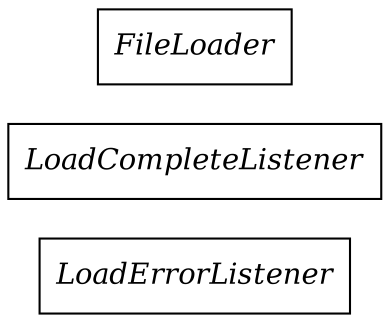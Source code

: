 strict digraph interface_diagram {
  rankdir=LR;
  LoadErrorListener[
    label="LoadErrorListener",
    URL="LoadErrorListener.html",
    tooltip="org.as2lib.sample.filebrowser.load.LoadErrorListener",
    fontname="Times-Italic",
    shape="record"
  ];
  LoadCompleteListener[
    label="LoadCompleteListener",
    URL="LoadCompleteListener.html",
    tooltip="org.as2lib.sample.filebrowser.load.LoadCompleteListener",
    fontname="Times-Italic",
    shape="record"
  ];
  FileLoader[
    label="FileLoader",
    URL="FileLoader.html",
    tooltip="org.as2lib.sample.filebrowser.load.FileLoader",
    fontname="Times-Italic",
    shape="record"
  ];
}
